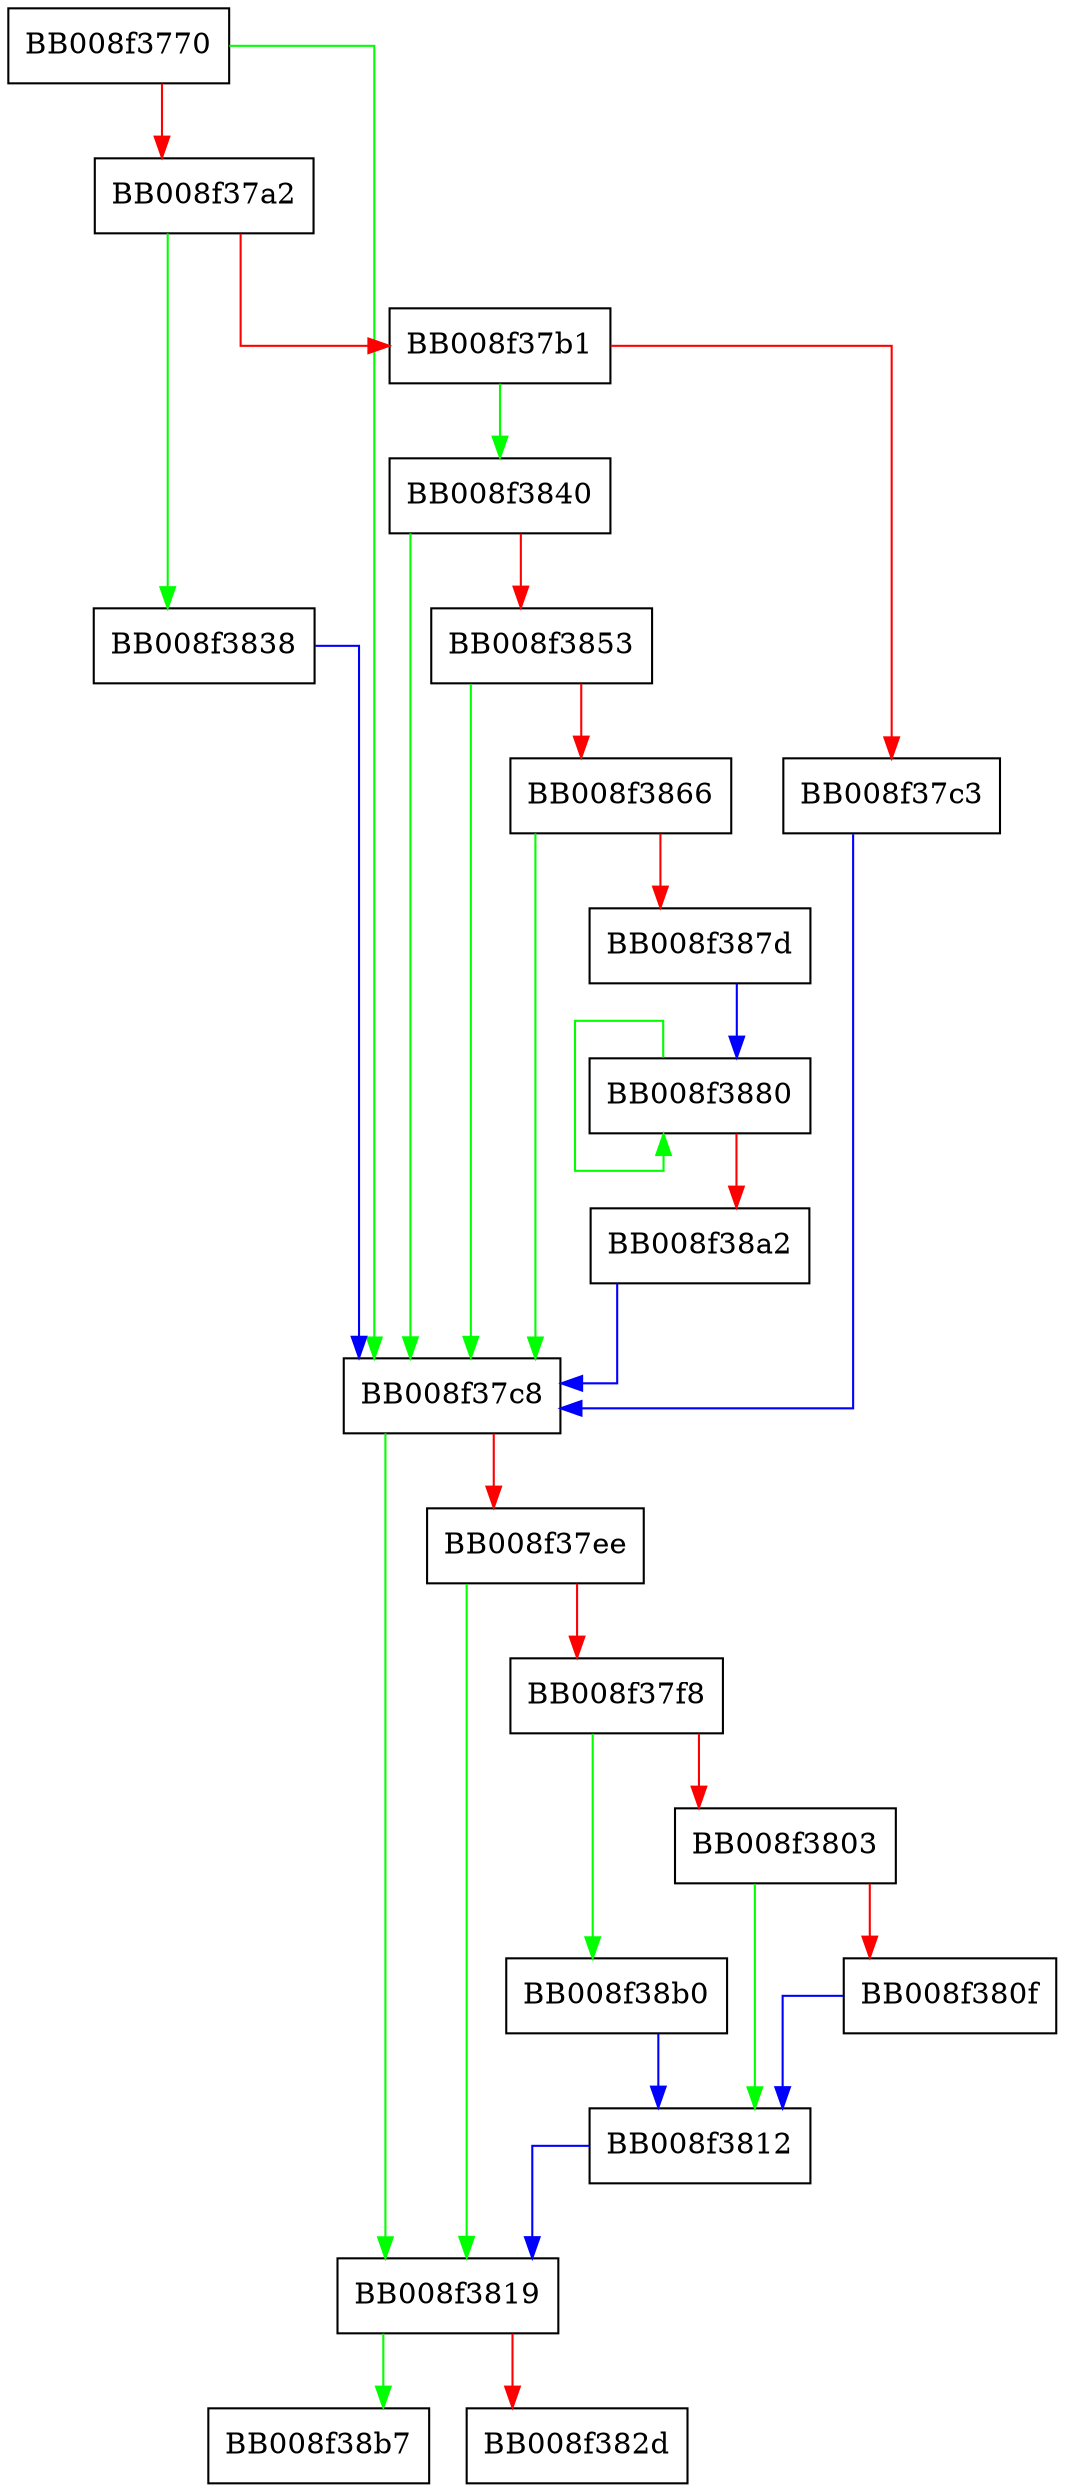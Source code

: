 digraph __libc_dlvsym {
  node [shape="box"];
  graph [splines=ortho];
  BB008f3770 -> BB008f37c8 [color="green"];
  BB008f3770 -> BB008f37a2 [color="red"];
  BB008f37a2 -> BB008f3838 [color="green"];
  BB008f37a2 -> BB008f37b1 [color="red"];
  BB008f37b1 -> BB008f3840 [color="green"];
  BB008f37b1 -> BB008f37c3 [color="red"];
  BB008f37c3 -> BB008f37c8 [color="blue"];
  BB008f37c8 -> BB008f3819 [color="green"];
  BB008f37c8 -> BB008f37ee [color="red"];
  BB008f37ee -> BB008f3819 [color="green"];
  BB008f37ee -> BB008f37f8 [color="red"];
  BB008f37f8 -> BB008f38b0 [color="green"];
  BB008f37f8 -> BB008f3803 [color="red"];
  BB008f3803 -> BB008f3812 [color="green"];
  BB008f3803 -> BB008f380f [color="red"];
  BB008f380f -> BB008f3812 [color="blue"];
  BB008f3812 -> BB008f3819 [color="blue"];
  BB008f3819 -> BB008f38b7 [color="green"];
  BB008f3819 -> BB008f382d [color="red"];
  BB008f3838 -> BB008f37c8 [color="blue"];
  BB008f3840 -> BB008f37c8 [color="green"];
  BB008f3840 -> BB008f3853 [color="red"];
  BB008f3853 -> BB008f37c8 [color="green"];
  BB008f3853 -> BB008f3866 [color="red"];
  BB008f3866 -> BB008f37c8 [color="green"];
  BB008f3866 -> BB008f387d [color="red"];
  BB008f387d -> BB008f3880 [color="blue"];
  BB008f3880 -> BB008f3880 [color="green"];
  BB008f3880 -> BB008f38a2 [color="red"];
  BB008f38a2 -> BB008f37c8 [color="blue"];
  BB008f38b0 -> BB008f3812 [color="blue"];
}
